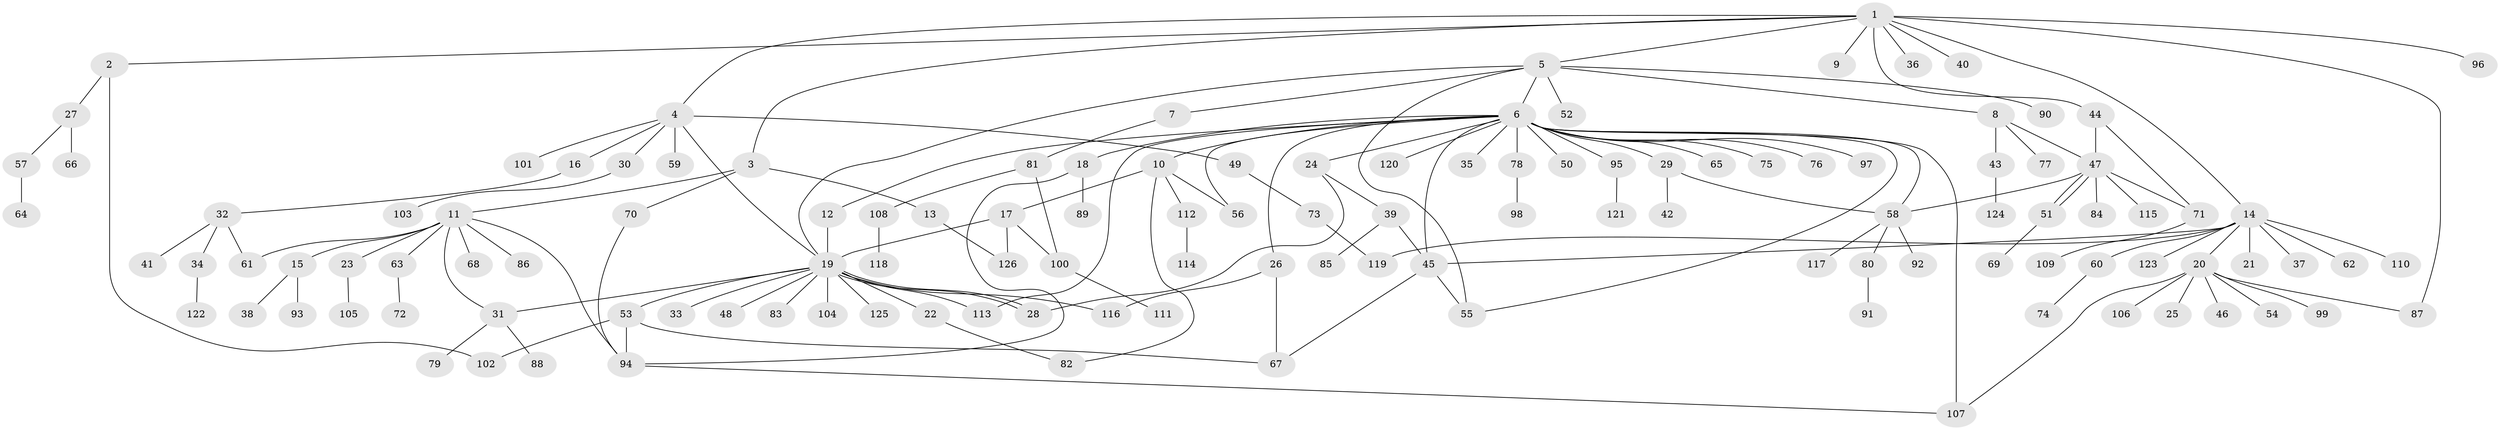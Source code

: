// coarse degree distribution, {17: 0.015873015873015872, 1: 0.746031746031746, 6: 0.031746031746031744, 4: 0.031746031746031744, 3: 0.015873015873015872, 2: 0.07936507936507936, 10: 0.047619047619047616, 9: 0.015873015873015872, 14: 0.015873015873015872}
// Generated by graph-tools (version 1.1) at 2025/51/03/04/25 21:51:53]
// undirected, 126 vertices, 157 edges
graph export_dot {
graph [start="1"]
  node [color=gray90,style=filled];
  1;
  2;
  3;
  4;
  5;
  6;
  7;
  8;
  9;
  10;
  11;
  12;
  13;
  14;
  15;
  16;
  17;
  18;
  19;
  20;
  21;
  22;
  23;
  24;
  25;
  26;
  27;
  28;
  29;
  30;
  31;
  32;
  33;
  34;
  35;
  36;
  37;
  38;
  39;
  40;
  41;
  42;
  43;
  44;
  45;
  46;
  47;
  48;
  49;
  50;
  51;
  52;
  53;
  54;
  55;
  56;
  57;
  58;
  59;
  60;
  61;
  62;
  63;
  64;
  65;
  66;
  67;
  68;
  69;
  70;
  71;
  72;
  73;
  74;
  75;
  76;
  77;
  78;
  79;
  80;
  81;
  82;
  83;
  84;
  85;
  86;
  87;
  88;
  89;
  90;
  91;
  92;
  93;
  94;
  95;
  96;
  97;
  98;
  99;
  100;
  101;
  102;
  103;
  104;
  105;
  106;
  107;
  108;
  109;
  110;
  111;
  112;
  113;
  114;
  115;
  116;
  117;
  118;
  119;
  120;
  121;
  122;
  123;
  124;
  125;
  126;
  1 -- 2;
  1 -- 3;
  1 -- 4;
  1 -- 5;
  1 -- 9;
  1 -- 14;
  1 -- 36;
  1 -- 40;
  1 -- 44;
  1 -- 87;
  1 -- 96;
  2 -- 27;
  2 -- 102;
  3 -- 11;
  3 -- 13;
  3 -- 70;
  4 -- 16;
  4 -- 19;
  4 -- 30;
  4 -- 49;
  4 -- 59;
  4 -- 101;
  5 -- 6;
  5 -- 7;
  5 -- 8;
  5 -- 19;
  5 -- 52;
  5 -- 55;
  5 -- 90;
  6 -- 10;
  6 -- 12;
  6 -- 18;
  6 -- 24;
  6 -- 26;
  6 -- 29;
  6 -- 35;
  6 -- 45;
  6 -- 50;
  6 -- 55;
  6 -- 56;
  6 -- 58;
  6 -- 65;
  6 -- 75;
  6 -- 76;
  6 -- 78;
  6 -- 95;
  6 -- 97;
  6 -- 107;
  6 -- 113;
  6 -- 120;
  7 -- 81;
  8 -- 43;
  8 -- 47;
  8 -- 77;
  10 -- 17;
  10 -- 56;
  10 -- 82;
  10 -- 112;
  11 -- 15;
  11 -- 23;
  11 -- 31;
  11 -- 61;
  11 -- 63;
  11 -- 68;
  11 -- 86;
  11 -- 94;
  12 -- 19;
  13 -- 126;
  14 -- 20;
  14 -- 21;
  14 -- 37;
  14 -- 45;
  14 -- 60;
  14 -- 62;
  14 -- 110;
  14 -- 119;
  14 -- 123;
  15 -- 38;
  15 -- 93;
  16 -- 32;
  17 -- 19;
  17 -- 100;
  17 -- 126;
  18 -- 89;
  18 -- 94;
  19 -- 22;
  19 -- 28;
  19 -- 28;
  19 -- 31;
  19 -- 33;
  19 -- 48;
  19 -- 53;
  19 -- 83;
  19 -- 104;
  19 -- 113;
  19 -- 116;
  19 -- 125;
  20 -- 25;
  20 -- 46;
  20 -- 54;
  20 -- 87;
  20 -- 99;
  20 -- 106;
  20 -- 107;
  22 -- 82;
  23 -- 105;
  24 -- 28;
  24 -- 39;
  26 -- 67;
  26 -- 116;
  27 -- 57;
  27 -- 66;
  29 -- 42;
  29 -- 58;
  30 -- 103;
  31 -- 79;
  31 -- 88;
  32 -- 34;
  32 -- 41;
  32 -- 61;
  34 -- 122;
  39 -- 45;
  39 -- 85;
  43 -- 124;
  44 -- 47;
  44 -- 71;
  45 -- 55;
  45 -- 67;
  47 -- 51;
  47 -- 51;
  47 -- 58;
  47 -- 71;
  47 -- 84;
  47 -- 115;
  49 -- 73;
  51 -- 69;
  53 -- 67;
  53 -- 94;
  53 -- 102;
  57 -- 64;
  58 -- 80;
  58 -- 92;
  58 -- 117;
  60 -- 74;
  63 -- 72;
  70 -- 94;
  71 -- 109;
  73 -- 119;
  78 -- 98;
  80 -- 91;
  81 -- 100;
  81 -- 108;
  94 -- 107;
  95 -- 121;
  100 -- 111;
  108 -- 118;
  112 -- 114;
}
